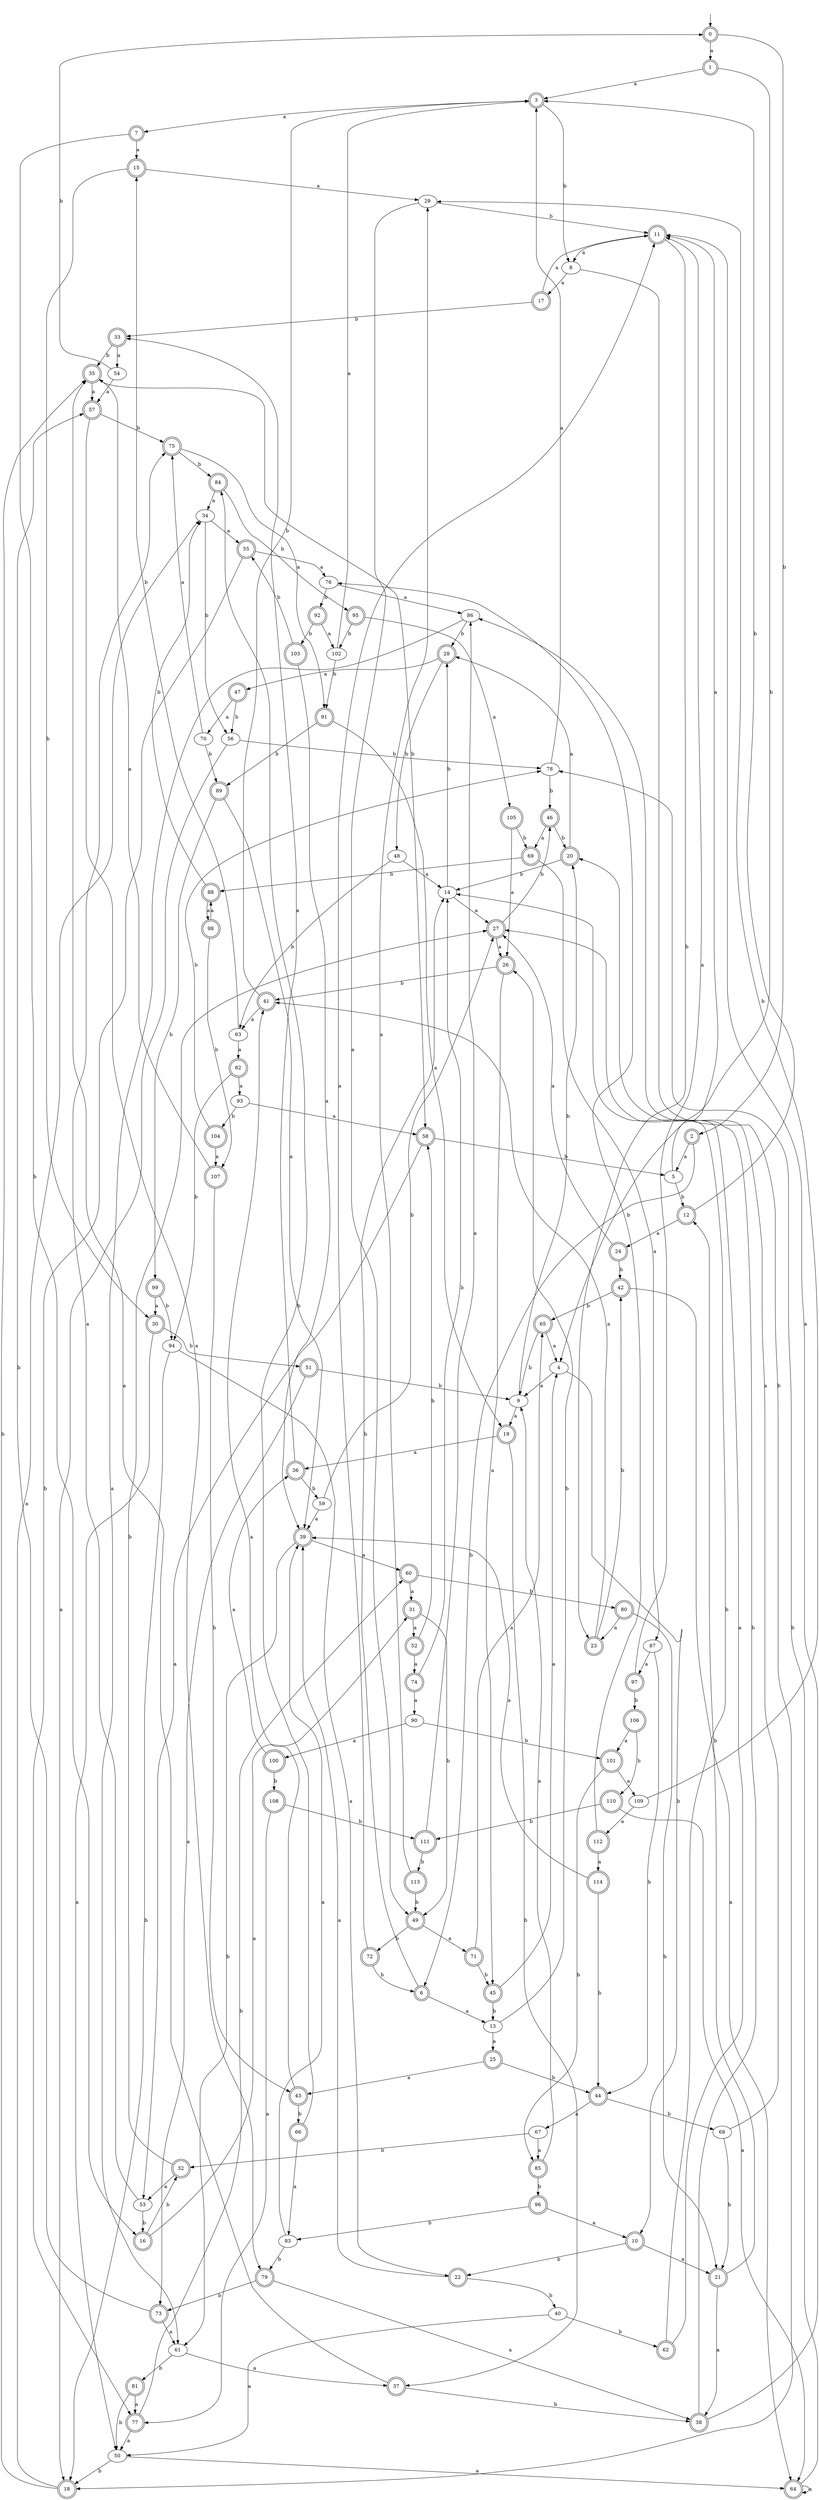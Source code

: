 digraph RandomDFA {
  __start0 [label="", shape=none];
  __start0 -> 0 [label=""];
  0 [shape=circle] [shape=doublecircle]
  0 -> 1 [label="a"]
  0 -> 2 [label="b"]
  1 [shape=doublecircle]
  1 -> 3 [label="a"]
  1 -> 4 [label="b"]
  2 [shape=doublecircle]
  2 -> 5 [label="a"]
  2 -> 6 [label="b"]
  3 [shape=doublecircle]
  3 -> 7 [label="a"]
  3 -> 8 [label="b"]
  4
  4 -> 9 [label="a"]
  4 -> 10 [label="b"]
  5
  5 -> 11 [label="a"]
  5 -> 12 [label="b"]
  6 [shape=doublecircle]
  6 -> 13 [label="a"]
  6 -> 14 [label="b"]
  7 [shape=doublecircle]
  7 -> 15 [label="a"]
  7 -> 16 [label="b"]
  8
  8 -> 17 [label="a"]
  8 -> 18 [label="b"]
  9
  9 -> 19 [label="a"]
  9 -> 20 [label="b"]
  10 [shape=doublecircle]
  10 -> 21 [label="a"]
  10 -> 22 [label="b"]
  11 [shape=doublecircle]
  11 -> 8 [label="a"]
  11 -> 23 [label="b"]
  12 [shape=doublecircle]
  12 -> 24 [label="a"]
  12 -> 3 [label="b"]
  13
  13 -> 25 [label="a"]
  13 -> 26 [label="b"]
  14
  14 -> 27 [label="a"]
  14 -> 28 [label="b"]
  15 [shape=doublecircle]
  15 -> 29 [label="a"]
  15 -> 30 [label="b"]
  16 [shape=doublecircle]
  16 -> 31 [label="a"]
  16 -> 32 [label="b"]
  17 [shape=doublecircle]
  17 -> 11 [label="a"]
  17 -> 33 [label="b"]
  18 [shape=doublecircle]
  18 -> 34 [label="a"]
  18 -> 35 [label="b"]
  19 [shape=doublecircle]
  19 -> 36 [label="a"]
  19 -> 37 [label="b"]
  20 [shape=doublecircle]
  20 -> 28 [label="a"]
  20 -> 14 [label="b"]
  21 [shape=doublecircle]
  21 -> 38 [label="a"]
  21 -> 12 [label="b"]
  22 [shape=doublecircle]
  22 -> 39 [label="a"]
  22 -> 40 [label="b"]
  23 [shape=doublecircle]
  23 -> 41 [label="a"]
  23 -> 42 [label="b"]
  24 [shape=doublecircle]
  24 -> 27 [label="a"]
  24 -> 42 [label="b"]
  25 [shape=doublecircle]
  25 -> 43 [label="a"]
  25 -> 44 [label="b"]
  26 [shape=doublecircle]
  26 -> 45 [label="a"]
  26 -> 41 [label="b"]
  27 [shape=doublecircle]
  27 -> 26 [label="a"]
  27 -> 46 [label="b"]
  28 [shape=doublecircle]
  28 -> 47 [label="a"]
  28 -> 48 [label="b"]
  29
  29 -> 49 [label="a"]
  29 -> 11 [label="b"]
  30 [shape=doublecircle]
  30 -> 50 [label="a"]
  30 -> 51 [label="b"]
  31 [shape=doublecircle]
  31 -> 52 [label="a"]
  31 -> 49 [label="b"]
  32 [shape=doublecircle]
  32 -> 53 [label="a"]
  32 -> 27 [label="b"]
  33 [shape=doublecircle]
  33 -> 54 [label="a"]
  33 -> 35 [label="b"]
  34
  34 -> 55 [label="a"]
  34 -> 56 [label="b"]
  35 [shape=doublecircle]
  35 -> 57 [label="a"]
  35 -> 58 [label="b"]
  36 [shape=doublecircle]
  36 -> 33 [label="a"]
  36 -> 59 [label="b"]
  37 [shape=doublecircle]
  37 -> 35 [label="a"]
  37 -> 38 [label="b"]
  38 [shape=doublecircle]
  38 -> 11 [label="a"]
  38 -> 20 [label="b"]
  39 [shape=doublecircle]
  39 -> 60 [label="a"]
  39 -> 61 [label="b"]
  40
  40 -> 50 [label="a"]
  40 -> 62 [label="b"]
  41 [shape=doublecircle]
  41 -> 63 [label="a"]
  41 -> 3 [label="b"]
  42 [shape=doublecircle]
  42 -> 64 [label="a"]
  42 -> 65 [label="b"]
  43 [shape=doublecircle]
  43 -> 41 [label="a"]
  43 -> 66 [label="b"]
  44 [shape=doublecircle]
  44 -> 67 [label="a"]
  44 -> 68 [label="b"]
  45 [shape=doublecircle]
  45 -> 4 [label="a"]
  45 -> 13 [label="b"]
  46 [shape=doublecircle]
  46 -> 69 [label="a"]
  46 -> 20 [label="b"]
  47 [shape=doublecircle]
  47 -> 70 [label="a"]
  47 -> 56 [label="b"]
  48
  48 -> 14 [label="a"]
  48 -> 63 [label="b"]
  49 [shape=doublecircle]
  49 -> 71 [label="a"]
  49 -> 72 [label="b"]
  50
  50 -> 64 [label="a"]
  50 -> 18 [label="b"]
  51 [shape=doublecircle]
  51 -> 73 [label="a"]
  51 -> 9 [label="b"]
  52 [shape=doublecircle]
  52 -> 74 [label="a"]
  52 -> 58 [label="b"]
  53
  53 -> 75 [label="a"]
  53 -> 16 [label="b"]
  54
  54 -> 57 [label="a"]
  54 -> 0 [label="b"]
  55 [shape=doublecircle]
  55 -> 76 [label="a"]
  55 -> 77 [label="b"]
  56
  56 -> 18 [label="a"]
  56 -> 78 [label="b"]
  57 [shape=doublecircle]
  57 -> 79 [label="a"]
  57 -> 75 [label="b"]
  58 [shape=doublecircle]
  58 -> 53 [label="a"]
  58 -> 5 [label="b"]
  59
  59 -> 39 [label="a"]
  59 -> 27 [label="b"]
  60 [shape=doublecircle]
  60 -> 31 [label="a"]
  60 -> 80 [label="b"]
  61
  61 -> 37 [label="a"]
  61 -> 81 [label="b"]
  62 [shape=doublecircle]
  62 -> 27 [label="a"]
  62 -> 14 [label="b"]
  63
  63 -> 82 [label="a"]
  63 -> 15 [label="b"]
  64 [shape=doublecircle]
  64 -> 64 [label="a"]
  64 -> 78 [label="b"]
  65 [shape=doublecircle]
  65 -> 4 [label="a"]
  65 -> 9 [label="b"]
  66 [shape=doublecircle]
  66 -> 83 [label="a"]
  66 -> 84 [label="b"]
  67
  67 -> 85 [label="a"]
  67 -> 32 [label="b"]
  68
  68 -> 86 [label="a"]
  68 -> 21 [label="b"]
  69 [shape=doublecircle]
  69 -> 87 [label="a"]
  69 -> 88 [label="b"]
  70
  70 -> 75 [label="a"]
  70 -> 89 [label="b"]
  71 [shape=doublecircle]
  71 -> 65 [label="a"]
  71 -> 45 [label="b"]
  72 [shape=doublecircle]
  72 -> 11 [label="a"]
  72 -> 6 [label="b"]
  73 [shape=doublecircle]
  73 -> 61 [label="a"]
  73 -> 57 [label="b"]
  74 [shape=doublecircle]
  74 -> 90 [label="a"]
  74 -> 14 [label="b"]
  75 [shape=doublecircle]
  75 -> 91 [label="a"]
  75 -> 84 [label="b"]
  76
  76 -> 86 [label="a"]
  76 -> 92 [label="b"]
  77 [shape=doublecircle]
  77 -> 50 [label="a"]
  77 -> 60 [label="b"]
  78
  78 -> 3 [label="a"]
  78 -> 46 [label="b"]
  79 [shape=doublecircle]
  79 -> 38 [label="a"]
  79 -> 73 [label="b"]
  80 [shape=doublecircle]
  80 -> 23 [label="a"]
  80 -> 21 [label="b"]
  81 [shape=doublecircle]
  81 -> 77 [label="a"]
  81 -> 50 [label="b"]
  82 [shape=doublecircle]
  82 -> 93 [label="a"]
  82 -> 94 [label="b"]
  83
  83 -> 39 [label="a"]
  83 -> 79 [label="b"]
  84 [shape=doublecircle]
  84 -> 34 [label="a"]
  84 -> 95 [label="b"]
  85 [shape=doublecircle]
  85 -> 9 [label="a"]
  85 -> 96 [label="b"]
  86
  86 -> 61 [label="a"]
  86 -> 28 [label="b"]
  87
  87 -> 97 [label="a"]
  87 -> 44 [label="b"]
  88 [shape=doublecircle]
  88 -> 98 [label="a"]
  88 -> 34 [label="b"]
  89 [shape=doublecircle]
  89 -> 39 [label="a"]
  89 -> 99 [label="b"]
  90
  90 -> 100 [label="a"]
  90 -> 101 [label="b"]
  91 [shape=doublecircle]
  91 -> 19 [label="a"]
  91 -> 89 [label="b"]
  92 [shape=doublecircle]
  92 -> 102 [label="a"]
  92 -> 103 [label="b"]
  93
  93 -> 58 [label="a"]
  93 -> 104 [label="b"]
  94
  94 -> 22 [label="a"]
  94 -> 18 [label="b"]
  95 [shape=doublecircle]
  95 -> 105 [label="a"]
  95 -> 102 [label="b"]
  96 [shape=doublecircle]
  96 -> 10 [label="a"]
  96 -> 83 [label="b"]
  97 [shape=doublecircle]
  97 -> 11 [label="a"]
  97 -> 106 [label="b"]
  98 [shape=doublecircle]
  98 -> 88 [label="a"]
  98 -> 107 [label="b"]
  99 [shape=doublecircle]
  99 -> 30 [label="a"]
  99 -> 94 [label="b"]
  100 [shape=doublecircle]
  100 -> 36 [label="a"]
  100 -> 108 [label="b"]
  101 [shape=doublecircle]
  101 -> 109 [label="a"]
  101 -> 85 [label="b"]
  102
  102 -> 3 [label="a"]
  102 -> 91 [label="b"]
  103 [shape=doublecircle]
  103 -> 39 [label="a"]
  103 -> 55 [label="b"]
  104 [shape=doublecircle]
  104 -> 107 [label="a"]
  104 -> 78 [label="b"]
  105 [shape=doublecircle]
  105 -> 26 [label="a"]
  105 -> 69 [label="b"]
  106 [shape=doublecircle]
  106 -> 101 [label="a"]
  106 -> 110 [label="b"]
  107 [shape=doublecircle]
  107 -> 35 [label="a"]
  107 -> 43 [label="b"]
  108 [shape=doublecircle]
  108 -> 77 [label="a"]
  108 -> 111 [label="b"]
  109
  109 -> 112 [label="a"]
  109 -> 29 [label="b"]
  110 [shape=doublecircle]
  110 -> 64 [label="a"]
  110 -> 111 [label="b"]
  111 [shape=doublecircle]
  111 -> 86 [label="a"]
  111 -> 113 [label="b"]
  112 [shape=doublecircle]
  112 -> 114 [label="a"]
  112 -> 76 [label="b"]
  113 [shape=doublecircle]
  113 -> 29 [label="a"]
  113 -> 49 [label="b"]
  114 [shape=doublecircle]
  114 -> 39 [label="a"]
  114 -> 44 [label="b"]
}
